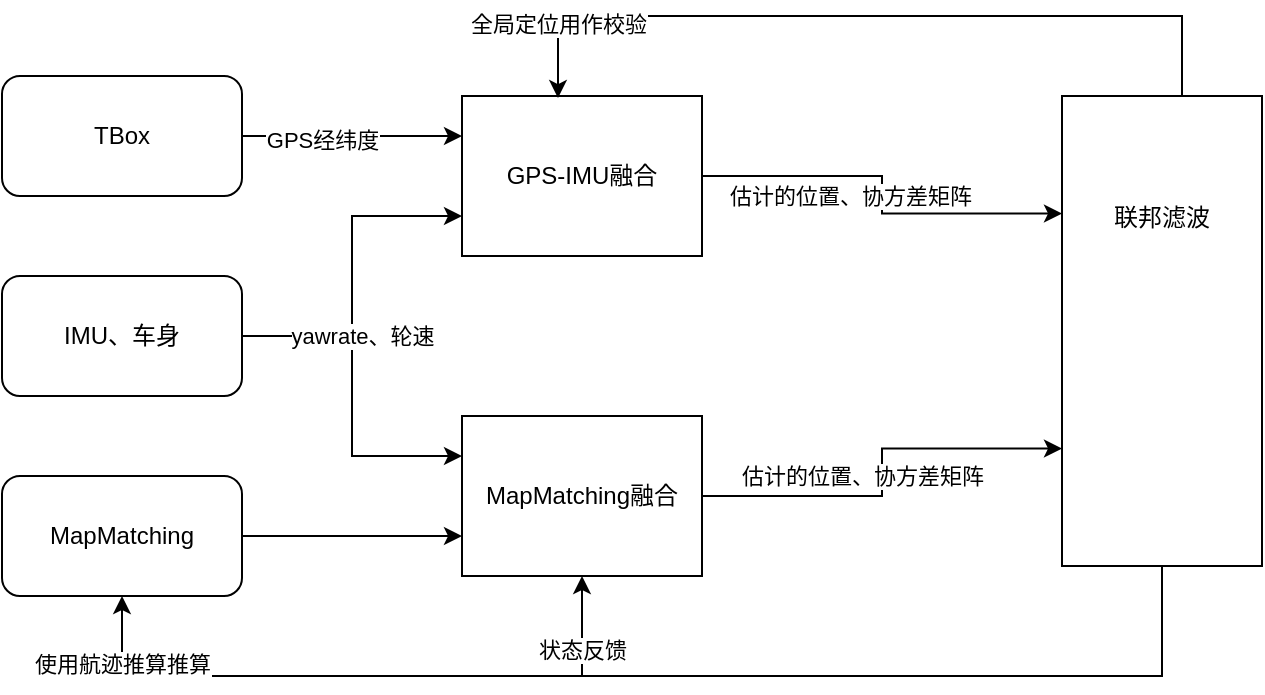 <mxfile version="13.6.2" type="github">
  <diagram id="3m96XGyh1uDXP2oZvFHU" name="Page-1">
    <mxGraphModel dx="717" dy="395" grid="1" gridSize="10" guides="1" tooltips="1" connect="1" arrows="1" fold="1" page="1" pageScale="1" pageWidth="827" pageHeight="1169" math="0" shadow="0">
      <root>
        <mxCell id="0" />
        <mxCell id="1" parent="0" />
        <mxCell id="E3IpSrGtJD2uuIw3716h-13" style="edgeStyle=orthogonalEdgeStyle;rounded=0;orthogonalLoop=1;jettySize=auto;html=1;entryX=0;entryY=0.25;entryDx=0;entryDy=0;" edge="1" parent="1" source="E3IpSrGtJD2uuIw3716h-1" target="E3IpSrGtJD2uuIw3716h-2">
          <mxGeometry relative="1" as="geometry" />
        </mxCell>
        <mxCell id="E3IpSrGtJD2uuIw3716h-23" value="估计的位置、协方差矩阵" style="edgeLabel;html=1;align=center;verticalAlign=middle;resizable=0;points=[];" vertex="1" connectable="0" parent="E3IpSrGtJD2uuIw3716h-13">
          <mxGeometry x="-0.307" y="1" relative="1" as="geometry">
            <mxPoint x="5" y="11" as="offset" />
          </mxGeometry>
        </mxCell>
        <mxCell id="E3IpSrGtJD2uuIw3716h-1" value="GPS-IMU融合" style="rounded=0;whiteSpace=wrap;html=1;" vertex="1" parent="1">
          <mxGeometry x="340" y="160" width="120" height="80" as="geometry" />
        </mxCell>
        <mxCell id="E3IpSrGtJD2uuIw3716h-15" style="edgeStyle=orthogonalEdgeStyle;rounded=0;orthogonalLoop=1;jettySize=auto;html=1;entryX=0.5;entryY=1;entryDx=0;entryDy=0;exitX=0.5;exitY=1;exitDx=0;exitDy=0;" edge="1" parent="1" source="E3IpSrGtJD2uuIw3716h-2" target="E3IpSrGtJD2uuIw3716h-9">
          <mxGeometry relative="1" as="geometry">
            <Array as="points">
              <mxPoint x="690" y="450" />
              <mxPoint x="400" y="450" />
            </Array>
          </mxGeometry>
        </mxCell>
        <mxCell id="E3IpSrGtJD2uuIw3716h-19" value="状态反馈" style="edgeLabel;html=1;align=center;verticalAlign=middle;resizable=0;points=[];" vertex="1" connectable="0" parent="E3IpSrGtJD2uuIw3716h-15">
          <mxGeometry x="0.814" relative="1" as="geometry">
            <mxPoint as="offset" />
          </mxGeometry>
        </mxCell>
        <mxCell id="E3IpSrGtJD2uuIw3716h-16" style="edgeStyle=orthogonalEdgeStyle;rounded=0;orthogonalLoop=1;jettySize=auto;html=1;entryX=0.5;entryY=1;entryDx=0;entryDy=0;" edge="1" parent="1" source="E3IpSrGtJD2uuIw3716h-2" target="E3IpSrGtJD2uuIw3716h-6">
          <mxGeometry relative="1" as="geometry">
            <Array as="points">
              <mxPoint x="690" y="450" />
              <mxPoint x="170" y="450" />
            </Array>
          </mxGeometry>
        </mxCell>
        <mxCell id="E3IpSrGtJD2uuIw3716h-18" value="使用航迹推算推算" style="edgeLabel;html=1;align=center;verticalAlign=middle;resizable=0;points=[];" vertex="1" connectable="0" parent="E3IpSrGtJD2uuIw3716h-16">
          <mxGeometry x="0.879" y="-4" relative="1" as="geometry">
            <mxPoint x="-4" y="-3" as="offset" />
          </mxGeometry>
        </mxCell>
        <mxCell id="E3IpSrGtJD2uuIw3716h-17" style="edgeStyle=orthogonalEdgeStyle;rounded=0;orthogonalLoop=1;jettySize=auto;html=1;entryX=0.4;entryY=0.013;entryDx=0;entryDy=0;entryPerimeter=0;" edge="1" parent="1" source="E3IpSrGtJD2uuIw3716h-2" target="E3IpSrGtJD2uuIw3716h-1">
          <mxGeometry relative="1" as="geometry">
            <Array as="points">
              <mxPoint x="700" y="120" />
              <mxPoint x="388" y="120" />
            </Array>
          </mxGeometry>
        </mxCell>
        <mxCell id="E3IpSrGtJD2uuIw3716h-20" value="全局定位用作校验" style="edgeLabel;html=1;align=center;verticalAlign=middle;resizable=0;points=[];" vertex="1" connectable="0" parent="E3IpSrGtJD2uuIw3716h-17">
          <mxGeometry x="0.81" relative="1" as="geometry">
            <mxPoint as="offset" />
          </mxGeometry>
        </mxCell>
        <mxCell id="E3IpSrGtJD2uuIw3716h-2" value="联邦滤波&lt;br&gt;&lt;br&gt;&lt;br&gt;&lt;br&gt;&lt;br&gt;&lt;br&gt;&lt;br&gt;&lt;br&gt;&lt;br&gt;" style="rounded=0;whiteSpace=wrap;html=1;" vertex="1" parent="1">
          <mxGeometry x="640" y="160" width="100" height="235" as="geometry" />
        </mxCell>
        <mxCell id="E3IpSrGtJD2uuIw3716h-7" style="edgeStyle=orthogonalEdgeStyle;rounded=0;orthogonalLoop=1;jettySize=auto;html=1;exitX=1;exitY=0.5;exitDx=0;exitDy=0;entryX=0;entryY=0.25;entryDx=0;entryDy=0;" edge="1" parent="1" source="E3IpSrGtJD2uuIw3716h-3" target="E3IpSrGtJD2uuIw3716h-1">
          <mxGeometry relative="1" as="geometry" />
        </mxCell>
        <mxCell id="E3IpSrGtJD2uuIw3716h-21" value="GPS经纬度" style="edgeLabel;html=1;align=center;verticalAlign=middle;resizable=0;points=[];" vertex="1" connectable="0" parent="E3IpSrGtJD2uuIw3716h-7">
          <mxGeometry x="-0.279" y="-2" relative="1" as="geometry">
            <mxPoint as="offset" />
          </mxGeometry>
        </mxCell>
        <mxCell id="E3IpSrGtJD2uuIw3716h-3" value="TBox" style="rounded=1;whiteSpace=wrap;html=1;" vertex="1" parent="1">
          <mxGeometry x="110" y="150" width="120" height="60" as="geometry" />
        </mxCell>
        <mxCell id="E3IpSrGtJD2uuIw3716h-8" style="edgeStyle=orthogonalEdgeStyle;rounded=0;orthogonalLoop=1;jettySize=auto;html=1;entryX=0;entryY=0.75;entryDx=0;entryDy=0;" edge="1" parent="1" source="E3IpSrGtJD2uuIw3716h-5" target="E3IpSrGtJD2uuIw3716h-1">
          <mxGeometry relative="1" as="geometry" />
        </mxCell>
        <mxCell id="E3IpSrGtJD2uuIw3716h-11" style="edgeStyle=orthogonalEdgeStyle;rounded=0;orthogonalLoop=1;jettySize=auto;html=1;entryX=0;entryY=0.25;entryDx=0;entryDy=0;" edge="1" parent="1" source="E3IpSrGtJD2uuIw3716h-5" target="E3IpSrGtJD2uuIw3716h-9">
          <mxGeometry relative="1" as="geometry" />
        </mxCell>
        <mxCell id="E3IpSrGtJD2uuIw3716h-22" value="yawrate、轮速" style="edgeLabel;html=1;align=center;verticalAlign=middle;resizable=0;points=[];" vertex="1" connectable="0" parent="E3IpSrGtJD2uuIw3716h-11">
          <mxGeometry x="-0.514" y="1" relative="1" as="geometry">
            <mxPoint x="18.33" y="1" as="offset" />
          </mxGeometry>
        </mxCell>
        <mxCell id="E3IpSrGtJD2uuIw3716h-5" value="IMU、车身" style="rounded=1;whiteSpace=wrap;html=1;" vertex="1" parent="1">
          <mxGeometry x="110" y="250" width="120" height="60" as="geometry" />
        </mxCell>
        <mxCell id="E3IpSrGtJD2uuIw3716h-12" style="edgeStyle=orthogonalEdgeStyle;rounded=0;orthogonalLoop=1;jettySize=auto;html=1;entryX=0;entryY=0.75;entryDx=0;entryDy=0;" edge="1" parent="1" source="E3IpSrGtJD2uuIw3716h-6" target="E3IpSrGtJD2uuIw3716h-9">
          <mxGeometry relative="1" as="geometry" />
        </mxCell>
        <mxCell id="E3IpSrGtJD2uuIw3716h-6" value="MapMatching" style="rounded=1;whiteSpace=wrap;html=1;" vertex="1" parent="1">
          <mxGeometry x="110" y="350" width="120" height="60" as="geometry" />
        </mxCell>
        <mxCell id="E3IpSrGtJD2uuIw3716h-14" style="edgeStyle=orthogonalEdgeStyle;rounded=0;orthogonalLoop=1;jettySize=auto;html=1;entryX=0;entryY=0.75;entryDx=0;entryDy=0;" edge="1" parent="1" source="E3IpSrGtJD2uuIw3716h-9" target="E3IpSrGtJD2uuIw3716h-2">
          <mxGeometry relative="1" as="geometry" />
        </mxCell>
        <mxCell id="E3IpSrGtJD2uuIw3716h-25" value="估计的位置、协方差矩阵" style="edgeLabel;html=1;align=center;verticalAlign=middle;resizable=0;points=[];" vertex="1" connectable="0" parent="E3IpSrGtJD2uuIw3716h-14">
          <mxGeometry x="-0.376" y="-2" relative="1" as="geometry">
            <mxPoint x="16.67" y="-12" as="offset" />
          </mxGeometry>
        </mxCell>
        <mxCell id="E3IpSrGtJD2uuIw3716h-9" value="MapMatching融合" style="rounded=0;whiteSpace=wrap;html=1;" vertex="1" parent="1">
          <mxGeometry x="340" y="320" width="120" height="80" as="geometry" />
        </mxCell>
      </root>
    </mxGraphModel>
  </diagram>
</mxfile>
